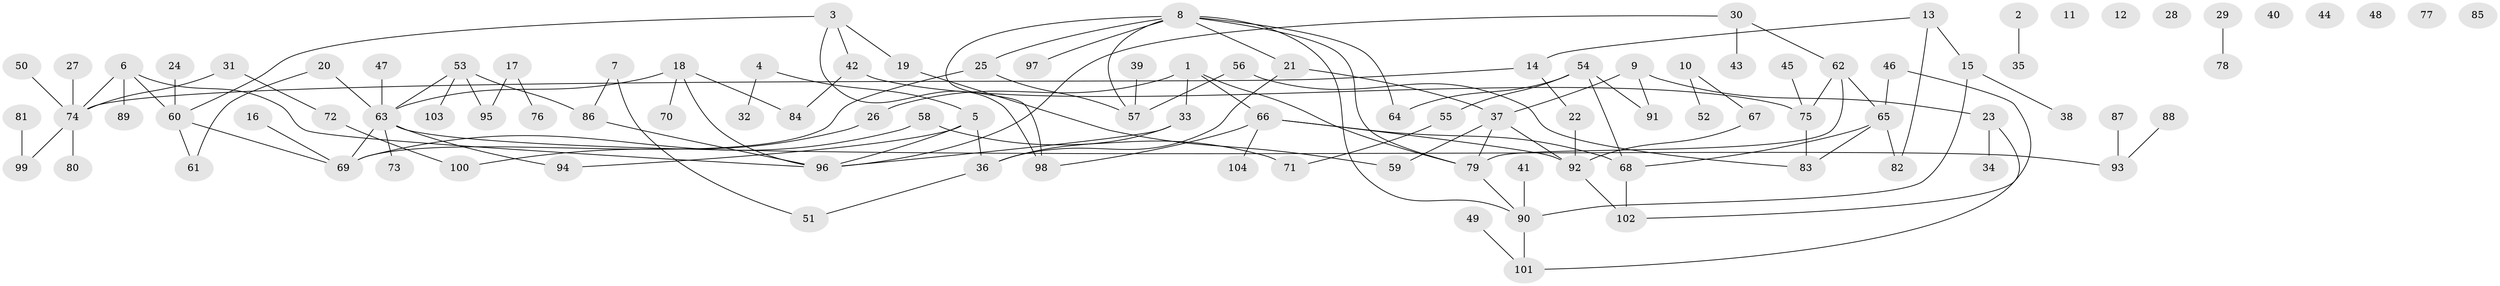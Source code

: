 // Generated by graph-tools (version 1.1) at 2025/13/03/09/25 04:13:08]
// undirected, 104 vertices, 124 edges
graph export_dot {
graph [start="1"]
  node [color=gray90,style=filled];
  1;
  2;
  3;
  4;
  5;
  6;
  7;
  8;
  9;
  10;
  11;
  12;
  13;
  14;
  15;
  16;
  17;
  18;
  19;
  20;
  21;
  22;
  23;
  24;
  25;
  26;
  27;
  28;
  29;
  30;
  31;
  32;
  33;
  34;
  35;
  36;
  37;
  38;
  39;
  40;
  41;
  42;
  43;
  44;
  45;
  46;
  47;
  48;
  49;
  50;
  51;
  52;
  53;
  54;
  55;
  56;
  57;
  58;
  59;
  60;
  61;
  62;
  63;
  64;
  65;
  66;
  67;
  68;
  69;
  70;
  71;
  72;
  73;
  74;
  75;
  76;
  77;
  78;
  79;
  80;
  81;
  82;
  83;
  84;
  85;
  86;
  87;
  88;
  89;
  90;
  91;
  92;
  93;
  94;
  95;
  96;
  97;
  98;
  99;
  100;
  101;
  102;
  103;
  104;
  1 -- 26;
  1 -- 33;
  1 -- 66;
  1 -- 79;
  2 -- 35;
  3 -- 19;
  3 -- 42;
  3 -- 60;
  3 -- 98;
  4 -- 5;
  4 -- 32;
  5 -- 36;
  5 -- 94;
  5 -- 96;
  6 -- 60;
  6 -- 74;
  6 -- 89;
  6 -- 96;
  7 -- 51;
  7 -- 86;
  8 -- 21;
  8 -- 25;
  8 -- 57;
  8 -- 64;
  8 -- 79;
  8 -- 90;
  8 -- 97;
  8 -- 98;
  9 -- 23;
  9 -- 37;
  9 -- 91;
  10 -- 52;
  10 -- 67;
  13 -- 14;
  13 -- 15;
  13 -- 82;
  14 -- 22;
  14 -- 74;
  15 -- 38;
  15 -- 90;
  16 -- 69;
  17 -- 76;
  17 -- 95;
  18 -- 63;
  18 -- 70;
  18 -- 84;
  18 -- 96;
  19 -- 59;
  20 -- 61;
  20 -- 63;
  21 -- 36;
  21 -- 37;
  22 -- 92;
  23 -- 34;
  23 -- 101;
  24 -- 60;
  25 -- 57;
  25 -- 69;
  26 -- 100;
  27 -- 74;
  29 -- 78;
  30 -- 43;
  30 -- 62;
  30 -- 96;
  31 -- 72;
  31 -- 74;
  33 -- 36;
  33 -- 96;
  36 -- 51;
  37 -- 59;
  37 -- 79;
  37 -- 92;
  39 -- 57;
  41 -- 90;
  42 -- 75;
  42 -- 84;
  45 -- 75;
  46 -- 65;
  46 -- 102;
  47 -- 63;
  49 -- 101;
  50 -- 74;
  53 -- 63;
  53 -- 86;
  53 -- 95;
  53 -- 103;
  54 -- 55;
  54 -- 64;
  54 -- 68;
  54 -- 91;
  55 -- 71;
  56 -- 57;
  56 -- 83;
  58 -- 69;
  58 -- 71;
  60 -- 61;
  60 -- 69;
  62 -- 65;
  62 -- 75;
  62 -- 79;
  63 -- 69;
  63 -- 73;
  63 -- 93;
  63 -- 94;
  65 -- 68;
  65 -- 82;
  65 -- 83;
  66 -- 68;
  66 -- 92;
  66 -- 98;
  66 -- 104;
  67 -- 92;
  68 -- 102;
  72 -- 100;
  74 -- 80;
  74 -- 99;
  75 -- 83;
  79 -- 90;
  81 -- 99;
  86 -- 96;
  87 -- 93;
  88 -- 93;
  90 -- 101;
  92 -- 102;
}
